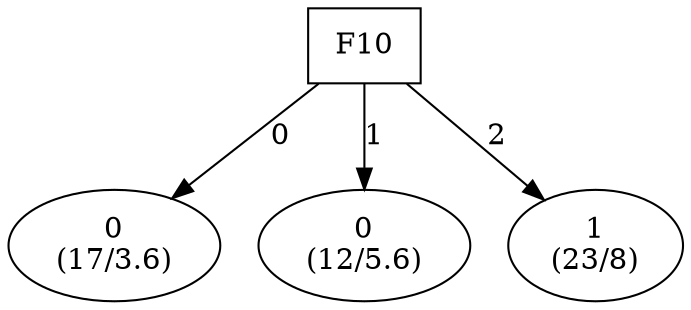 digraph YaDT {
n0 [ shape=box, label="F10\n"]
n0 -> n1 [label="0"]
n1 [ shape=ellipse, label="0\n(17/3.6)"]
n0 -> n2 [label="1"]
n2 [ shape=ellipse, label="0\n(12/5.6)"]
n0 -> n3 [label="2"]
n3 [ shape=ellipse, label="1\n(23/8)"]
}
